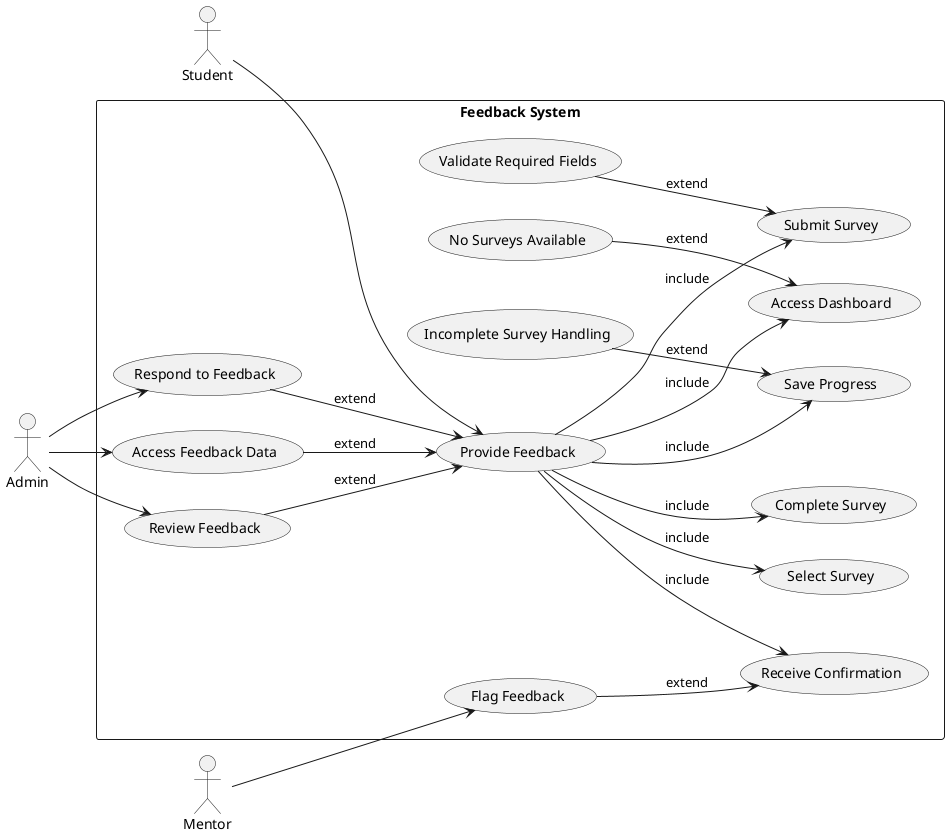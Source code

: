 @startuml provide_feedback_usecase

left to right direction

actor "Student" as student
actor "Admin" as admin
actor "Mentor" as mentor

rectangle "Feedback System" {

  usecase "Provide Feedback" as UC_Main

  ' Existing flow
  usecase "Access Dashboard" as UC_Dashboard
  usecase "Select Survey" as UC_Select
  usecase "Complete Survey" as UC_Complete
  usecase "Submit Survey" as UC_Submit
  usecase "Receive Confirmation" as UC_Confirm
  usecase "Save Progress" as UC_Save

  UC_Main --> UC_Dashboard : include
  UC_Main --> UC_Select : include
  UC_Main --> UC_Complete : include
  UC_Main --> UC_Submit : include
  UC_Main --> UC_Confirm : include
  UC_Main --> UC_Save : include

  ' New use cases
  usecase "Access Feedback Data" as UC_Access
  usecase "No Surveys Available" as UC_None
  usecase "Incomplete Survey Handling" as UC_Incomplete
  usecase "Validate Required Fields" as UC_Validate
  usecase "Review Feedback" as UC_Review
  usecase "Flag Feedback" as UC_Flag
  usecase "Respond to Feedback" as UC_Respond

  ' Extensions
  UC_None --> UC_Dashboard : extend
  UC_Incomplete --> UC_Save : extend
  UC_Validate --> UC_Submit : extend
  UC_Access --> UC_Main : extend
  UC_Review --> UC_Main : extend
  UC_Flag --> UC_Confirm : extend
  UC_Respond --> UC_Main : extend
}

student --> UC_Main
admin --> UC_Access
admin --> UC_Review
admin --> UC_Respond
mentor --> UC_Flag

@enduml
